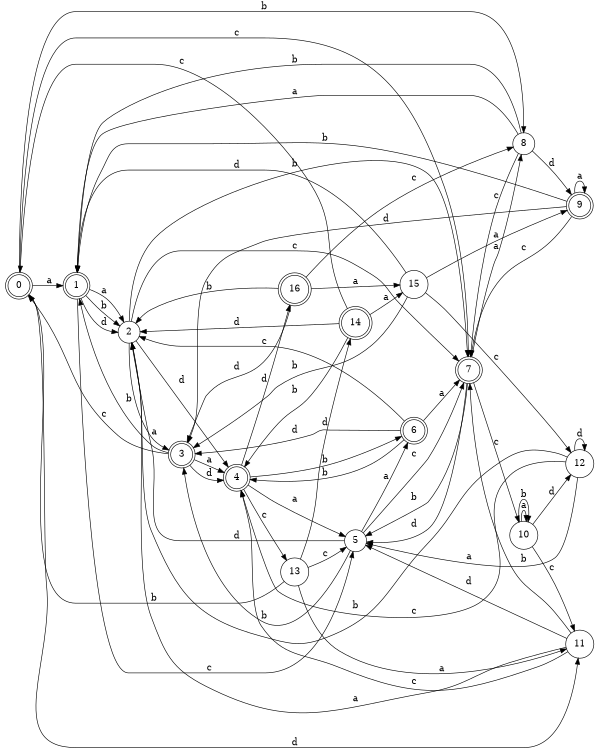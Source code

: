 digraph n14_10 {
__start0 [label="" shape="none"];

rankdir=LR;
size="8,5";

s0 [style="rounded,filled", color="black", fillcolor="white" shape="doublecircle", label="0"];
s1 [style="rounded,filled", color="black", fillcolor="white" shape="doublecircle", label="1"];
s2 [style="filled", color="black", fillcolor="white" shape="circle", label="2"];
s3 [style="rounded,filled", color="black", fillcolor="white" shape="doublecircle", label="3"];
s4 [style="rounded,filled", color="black", fillcolor="white" shape="doublecircle", label="4"];
s5 [style="filled", color="black", fillcolor="white" shape="circle", label="5"];
s6 [style="rounded,filled", color="black", fillcolor="white" shape="doublecircle", label="6"];
s7 [style="rounded,filled", color="black", fillcolor="white" shape="doublecircle", label="7"];
s8 [style="filled", color="black", fillcolor="white" shape="circle", label="8"];
s9 [style="rounded,filled", color="black", fillcolor="white" shape="doublecircle", label="9"];
s10 [style="filled", color="black", fillcolor="white" shape="circle", label="10"];
s11 [style="filled", color="black", fillcolor="white" shape="circle", label="11"];
s12 [style="filled", color="black", fillcolor="white" shape="circle", label="12"];
s13 [style="filled", color="black", fillcolor="white" shape="circle", label="13"];
s14 [style="rounded,filled", color="black", fillcolor="white" shape="doublecircle", label="14"];
s15 [style="filled", color="black", fillcolor="white" shape="circle", label="15"];
s16 [style="rounded,filled", color="black", fillcolor="white" shape="doublecircle", label="16"];
s0 -> s1 [label="a"];
s0 -> s8 [label="b"];
s0 -> s7 [label="c"];
s0 -> s11 [label="d"];
s1 -> s2 [label="a"];
s1 -> s2 [label="b"];
s1 -> s5 [label="c"];
s1 -> s2 [label="d"];
s2 -> s3 [label="a"];
s2 -> s7 [label="b"];
s2 -> s7 [label="c"];
s2 -> s4 [label="d"];
s3 -> s4 [label="a"];
s3 -> s1 [label="b"];
s3 -> s0 [label="c"];
s3 -> s4 [label="d"];
s4 -> s5 [label="a"];
s4 -> s6 [label="b"];
s4 -> s13 [label="c"];
s4 -> s16 [label="d"];
s5 -> s6 [label="a"];
s5 -> s3 [label="b"];
s5 -> s7 [label="c"];
s5 -> s2 [label="d"];
s6 -> s7 [label="a"];
s6 -> s4 [label="b"];
s6 -> s2 [label="c"];
s6 -> s3 [label="d"];
s7 -> s8 [label="a"];
s7 -> s5 [label="b"];
s7 -> s10 [label="c"];
s7 -> s5 [label="d"];
s8 -> s1 [label="a"];
s8 -> s1 [label="b"];
s8 -> s7 [label="c"];
s8 -> s9 [label="d"];
s9 -> s9 [label="a"];
s9 -> s1 [label="b"];
s9 -> s7 [label="c"];
s9 -> s3 [label="d"];
s10 -> s10 [label="a"];
s10 -> s10 [label="b"];
s10 -> s11 [label="c"];
s10 -> s12 [label="d"];
s11 -> s2 [label="a"];
s11 -> s7 [label="b"];
s11 -> s4 [label="c"];
s11 -> s5 [label="d"];
s12 -> s5 [label="a"];
s12 -> s2 [label="b"];
s12 -> s4 [label="c"];
s12 -> s12 [label="d"];
s13 -> s11 [label="a"];
s13 -> s0 [label="b"];
s13 -> s5 [label="c"];
s13 -> s14 [label="d"];
s14 -> s15 [label="a"];
s14 -> s4 [label="b"];
s14 -> s0 [label="c"];
s14 -> s2 [label="d"];
s15 -> s9 [label="a"];
s15 -> s3 [label="b"];
s15 -> s12 [label="c"];
s15 -> s1 [label="d"];
s16 -> s15 [label="a"];
s16 -> s2 [label="b"];
s16 -> s8 [label="c"];
s16 -> s3 [label="d"];

}